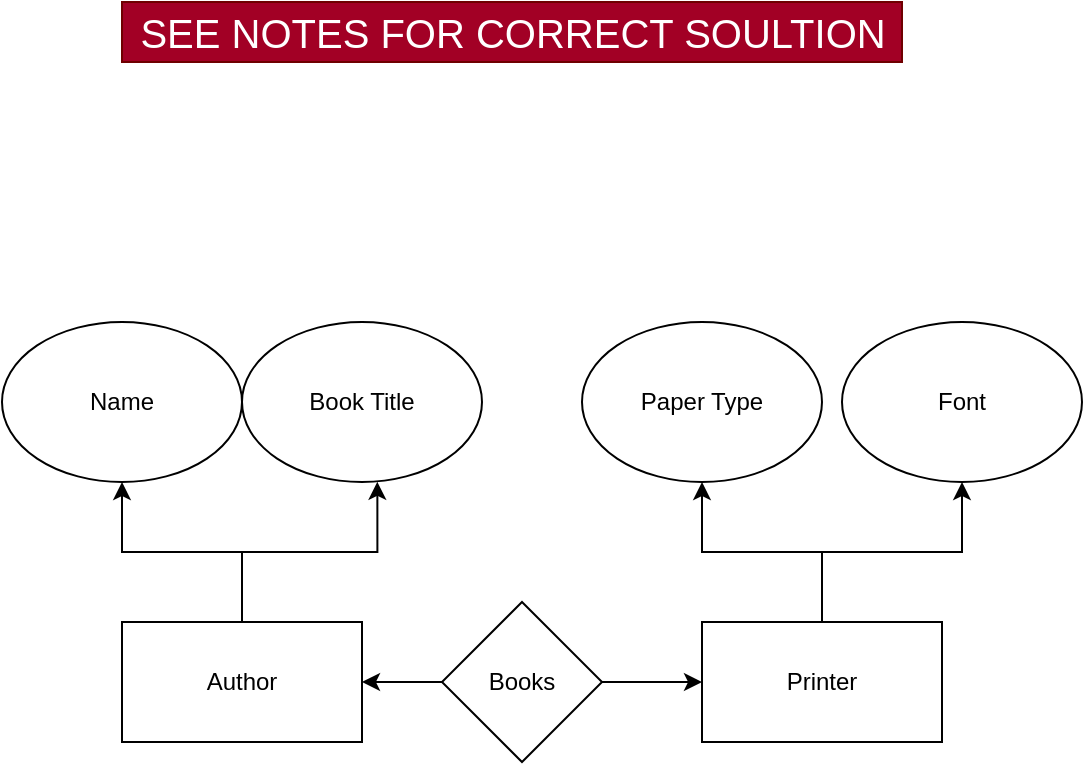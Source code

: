 <mxfile>
    <diagram id="k1m9anD3Jjlb-IkT4Bgj" name="Page-1">
        <mxGraphModel dx="1428" dy="1233" grid="1" gridSize="10" guides="1" tooltips="1" connect="1" arrows="1" fold="1" page="1" pageScale="1" pageWidth="850" pageHeight="1100" math="0" shadow="0">
            <root>
                <mxCell id="0"/>
                <mxCell id="1" parent="0"/>
                <mxCell id="13" value="" style="edgeStyle=none;html=1;" edge="1" parent="1" source="2" target="10">
                    <mxGeometry relative="1" as="geometry"/>
                </mxCell>
                <mxCell id="15" value="" style="edgeStyle=none;html=1;" edge="1" parent="1" source="2" target="9">
                    <mxGeometry relative="1" as="geometry"/>
                </mxCell>
                <mxCell id="2" value="Books" style="rhombus;whiteSpace=wrap;html=1;" vertex="1" parent="1">
                    <mxGeometry x="140" y="340" width="80" height="80" as="geometry"/>
                </mxCell>
                <mxCell id="5" value="Name" style="ellipse;whiteSpace=wrap;html=1;" vertex="1" parent="1">
                    <mxGeometry x="-80" y="200" width="120" height="80" as="geometry"/>
                </mxCell>
                <mxCell id="19" style="edgeStyle=orthogonalEdgeStyle;html=1;entryX=0.5;entryY=1;entryDx=0;entryDy=0;rounded=0;" edge="1" parent="1" source="9" target="5">
                    <mxGeometry relative="1" as="geometry"/>
                </mxCell>
                <mxCell id="20" style="edgeStyle=orthogonalEdgeStyle;rounded=0;html=1;entryX=0.564;entryY=0.999;entryDx=0;entryDy=0;entryPerimeter=0;" edge="1" parent="1" source="9" target="16">
                    <mxGeometry relative="1" as="geometry"/>
                </mxCell>
                <mxCell id="9" value="Author" style="rounded=0;whiteSpace=wrap;html=1;" vertex="1" parent="1">
                    <mxGeometry x="-20" y="350" width="120" height="60" as="geometry"/>
                </mxCell>
                <mxCell id="21" style="edgeStyle=orthogonalEdgeStyle;rounded=0;html=1;entryX=0.5;entryY=1;entryDx=0;entryDy=0;" edge="1" parent="1" source="10" target="17">
                    <mxGeometry relative="1" as="geometry"/>
                </mxCell>
                <mxCell id="22" style="edgeStyle=orthogonalEdgeStyle;rounded=0;html=1;entryX=0.5;entryY=1;entryDx=0;entryDy=0;" edge="1" parent="1" source="10" target="18">
                    <mxGeometry relative="1" as="geometry"/>
                </mxCell>
                <mxCell id="10" value="Printer" style="rounded=0;whiteSpace=wrap;html=1;" vertex="1" parent="1">
                    <mxGeometry x="270" y="350" width="120" height="60" as="geometry"/>
                </mxCell>
                <mxCell id="16" value="Book Title" style="ellipse;whiteSpace=wrap;html=1;" vertex="1" parent="1">
                    <mxGeometry x="40" y="200" width="120" height="80" as="geometry"/>
                </mxCell>
                <mxCell id="17" value="Paper Type" style="ellipse;whiteSpace=wrap;html=1;" vertex="1" parent="1">
                    <mxGeometry x="210" y="200" width="120" height="80" as="geometry"/>
                </mxCell>
                <mxCell id="18" value="Font" style="ellipse;whiteSpace=wrap;html=1;" vertex="1" parent="1">
                    <mxGeometry x="340" y="200" width="120" height="80" as="geometry"/>
                </mxCell>
                <mxCell id="23" value="SEE NOTES FOR CORRECT SOULTION" style="text;html=1;align=center;verticalAlign=middle;resizable=0;points=[];autosize=1;strokeColor=#6F0000;fillColor=#a20025;fontColor=#ffffff;strokeWidth=1;fontSize=20;" vertex="1" parent="1">
                    <mxGeometry x="-20" y="40" width="390" height="30" as="geometry"/>
                </mxCell>
            </root>
        </mxGraphModel>
    </diagram>
</mxfile>